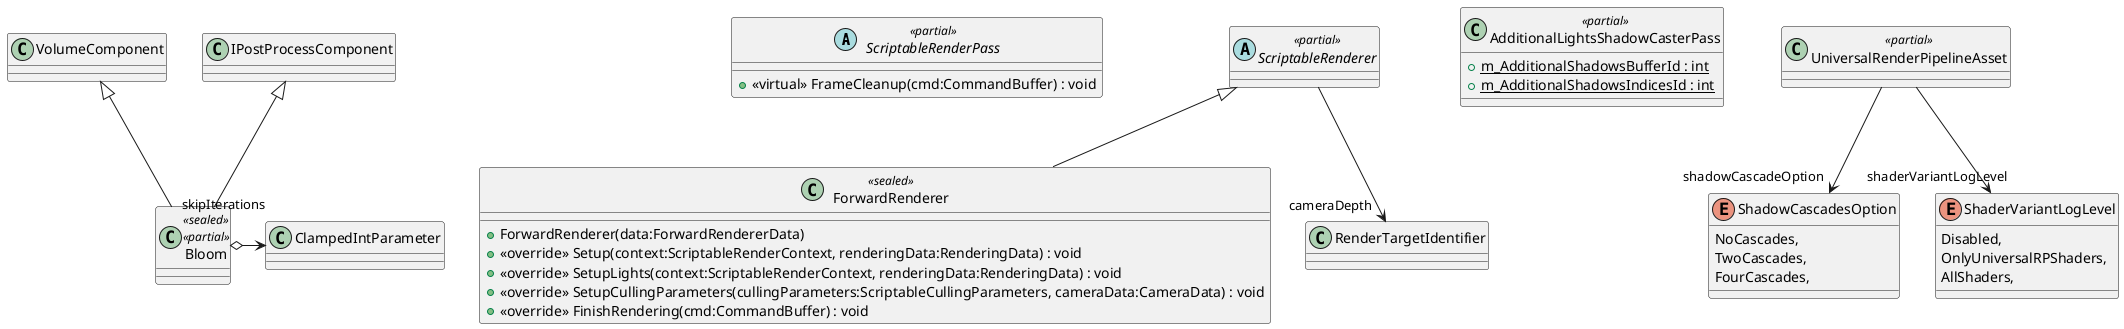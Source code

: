 @startuml
abstract class ScriptableRenderPass <<partial>> {
    + <<virtual>> FrameCleanup(cmd:CommandBuffer) : void
}
class ForwardRenderer <<sealed>> {
    + ForwardRenderer(data:ForwardRendererData)
    + <<override>> Setup(context:ScriptableRenderContext, renderingData:RenderingData) : void
    + <<override>> SetupLights(context:ScriptableRenderContext, renderingData:RenderingData) : void
    + <<override>> SetupCullingParameters(cullingParameters:ScriptableCullingParameters, cameraData:CameraData) : void
    + <<override>> FinishRendering(cmd:CommandBuffer) : void
}
class AdditionalLightsShadowCasterPass <<partial>> {
    + {static} m_AdditionalShadowsBufferId : int
    + {static} m_AdditionalShadowsIndicesId : int
}
enum ShadowCascadesOption {
    NoCascades,
    TwoCascades,
    FourCascades,
}
enum ShaderVariantLogLevel {
    Disabled,
    OnlyUniversalRPShaders,
    AllShaders,
}
class UniversalRenderPipelineAsset <<partial>> {
}
abstract class ScriptableRenderer <<partial>> {
}
class Bloom <<sealed>> <<partial>> {
}
ScriptableRenderer <|-- ForwardRenderer
UniversalRenderPipelineAsset --> "shaderVariantLogLevel" ShaderVariantLogLevel
UniversalRenderPipelineAsset --> "shadowCascadeOption" ShadowCascadesOption
ScriptableRenderer --> "cameraDepth" RenderTargetIdentifier
VolumeComponent <|-- Bloom
IPostProcessComponent <|-- Bloom
Bloom o-> "skipIterations" ClampedIntParameter
@enduml
